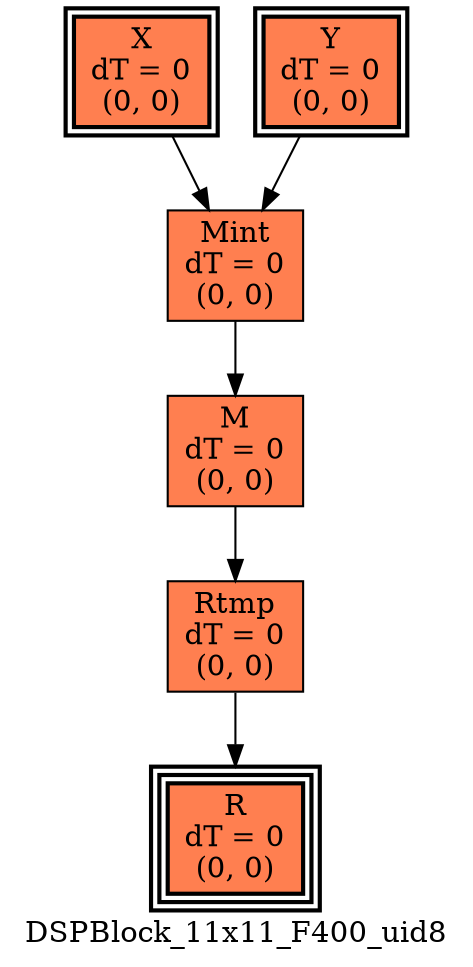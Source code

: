 digraph DSPBlock_11x11_F400_uid8
{
	//graph drawing options
	label=DSPBlock_11x11_F400_uid8;
	labelloc=bottom;
	labeljust=right;
	ratio=auto;
	nodesep=0.25;
	ranksep=0.5;

	//input/output signals of operator DSPBlock_11x11_F400_uid8
	X__DSPBlock_11x11_F400_uid8 [ label="X\ndT = 0\n(0, 0)", shape=box, color=black, style="bold, filled", fillcolor=coral, peripheries=2 ];
	Y__DSPBlock_11x11_F400_uid8 [ label="Y\ndT = 0\n(0, 0)", shape=box, color=black, style="bold, filled", fillcolor=coral, peripheries=2 ];
	R__DSPBlock_11x11_F400_uid8 [ label="R\ndT = 0\n(0, 0)", shape=box, color=black, style="bold, filled", fillcolor=coral, peripheries=3 ];
	{rank=same X__DSPBlock_11x11_F400_uid8, Y__DSPBlock_11x11_F400_uid8};
	{rank=same R__DSPBlock_11x11_F400_uid8};
	//internal signals of operator DSPBlock_11x11_F400_uid8
	Mint__DSPBlock_11x11_F400_uid8 [ label="Mint\ndT = 0\n(0, 0)", shape=box, color=black, style=filled, fillcolor=coral, peripheries=1 ];
	M__DSPBlock_11x11_F400_uid8 [ label="M\ndT = 0\n(0, 0)", shape=box, color=black, style=filled, fillcolor=coral, peripheries=1 ];
	Rtmp__DSPBlock_11x11_F400_uid8 [ label="Rtmp\ndT = 0\n(0, 0)", shape=box, color=black, style=filled, fillcolor=coral, peripheries=1 ];

	//subcomponents of operator DSPBlock_11x11_F400_uid8

	//input and internal signal connections of operator DSPBlock_11x11_F400_uid8
	X__DSPBlock_11x11_F400_uid8 -> Mint__DSPBlock_11x11_F400_uid8 [ arrowhead=normal, arrowsize=1.0, arrowtail=normal, color=black, dir=forward  ];
	Y__DSPBlock_11x11_F400_uid8 -> Mint__DSPBlock_11x11_F400_uid8 [ arrowhead=normal, arrowsize=1.0, arrowtail=normal, color=black, dir=forward  ];
	Mint__DSPBlock_11x11_F400_uid8 -> M__DSPBlock_11x11_F400_uid8 [ arrowhead=normal, arrowsize=1.0, arrowtail=normal, color=black, dir=forward  ];
	M__DSPBlock_11x11_F400_uid8 -> Rtmp__DSPBlock_11x11_F400_uid8 [ arrowhead=normal, arrowsize=1.0, arrowtail=normal, color=black, dir=forward  ];
	Rtmp__DSPBlock_11x11_F400_uid8 -> R__DSPBlock_11x11_F400_uid8 [ arrowhead=normal, arrowsize=1.0, arrowtail=normal, color=black, dir=forward  ];
}

